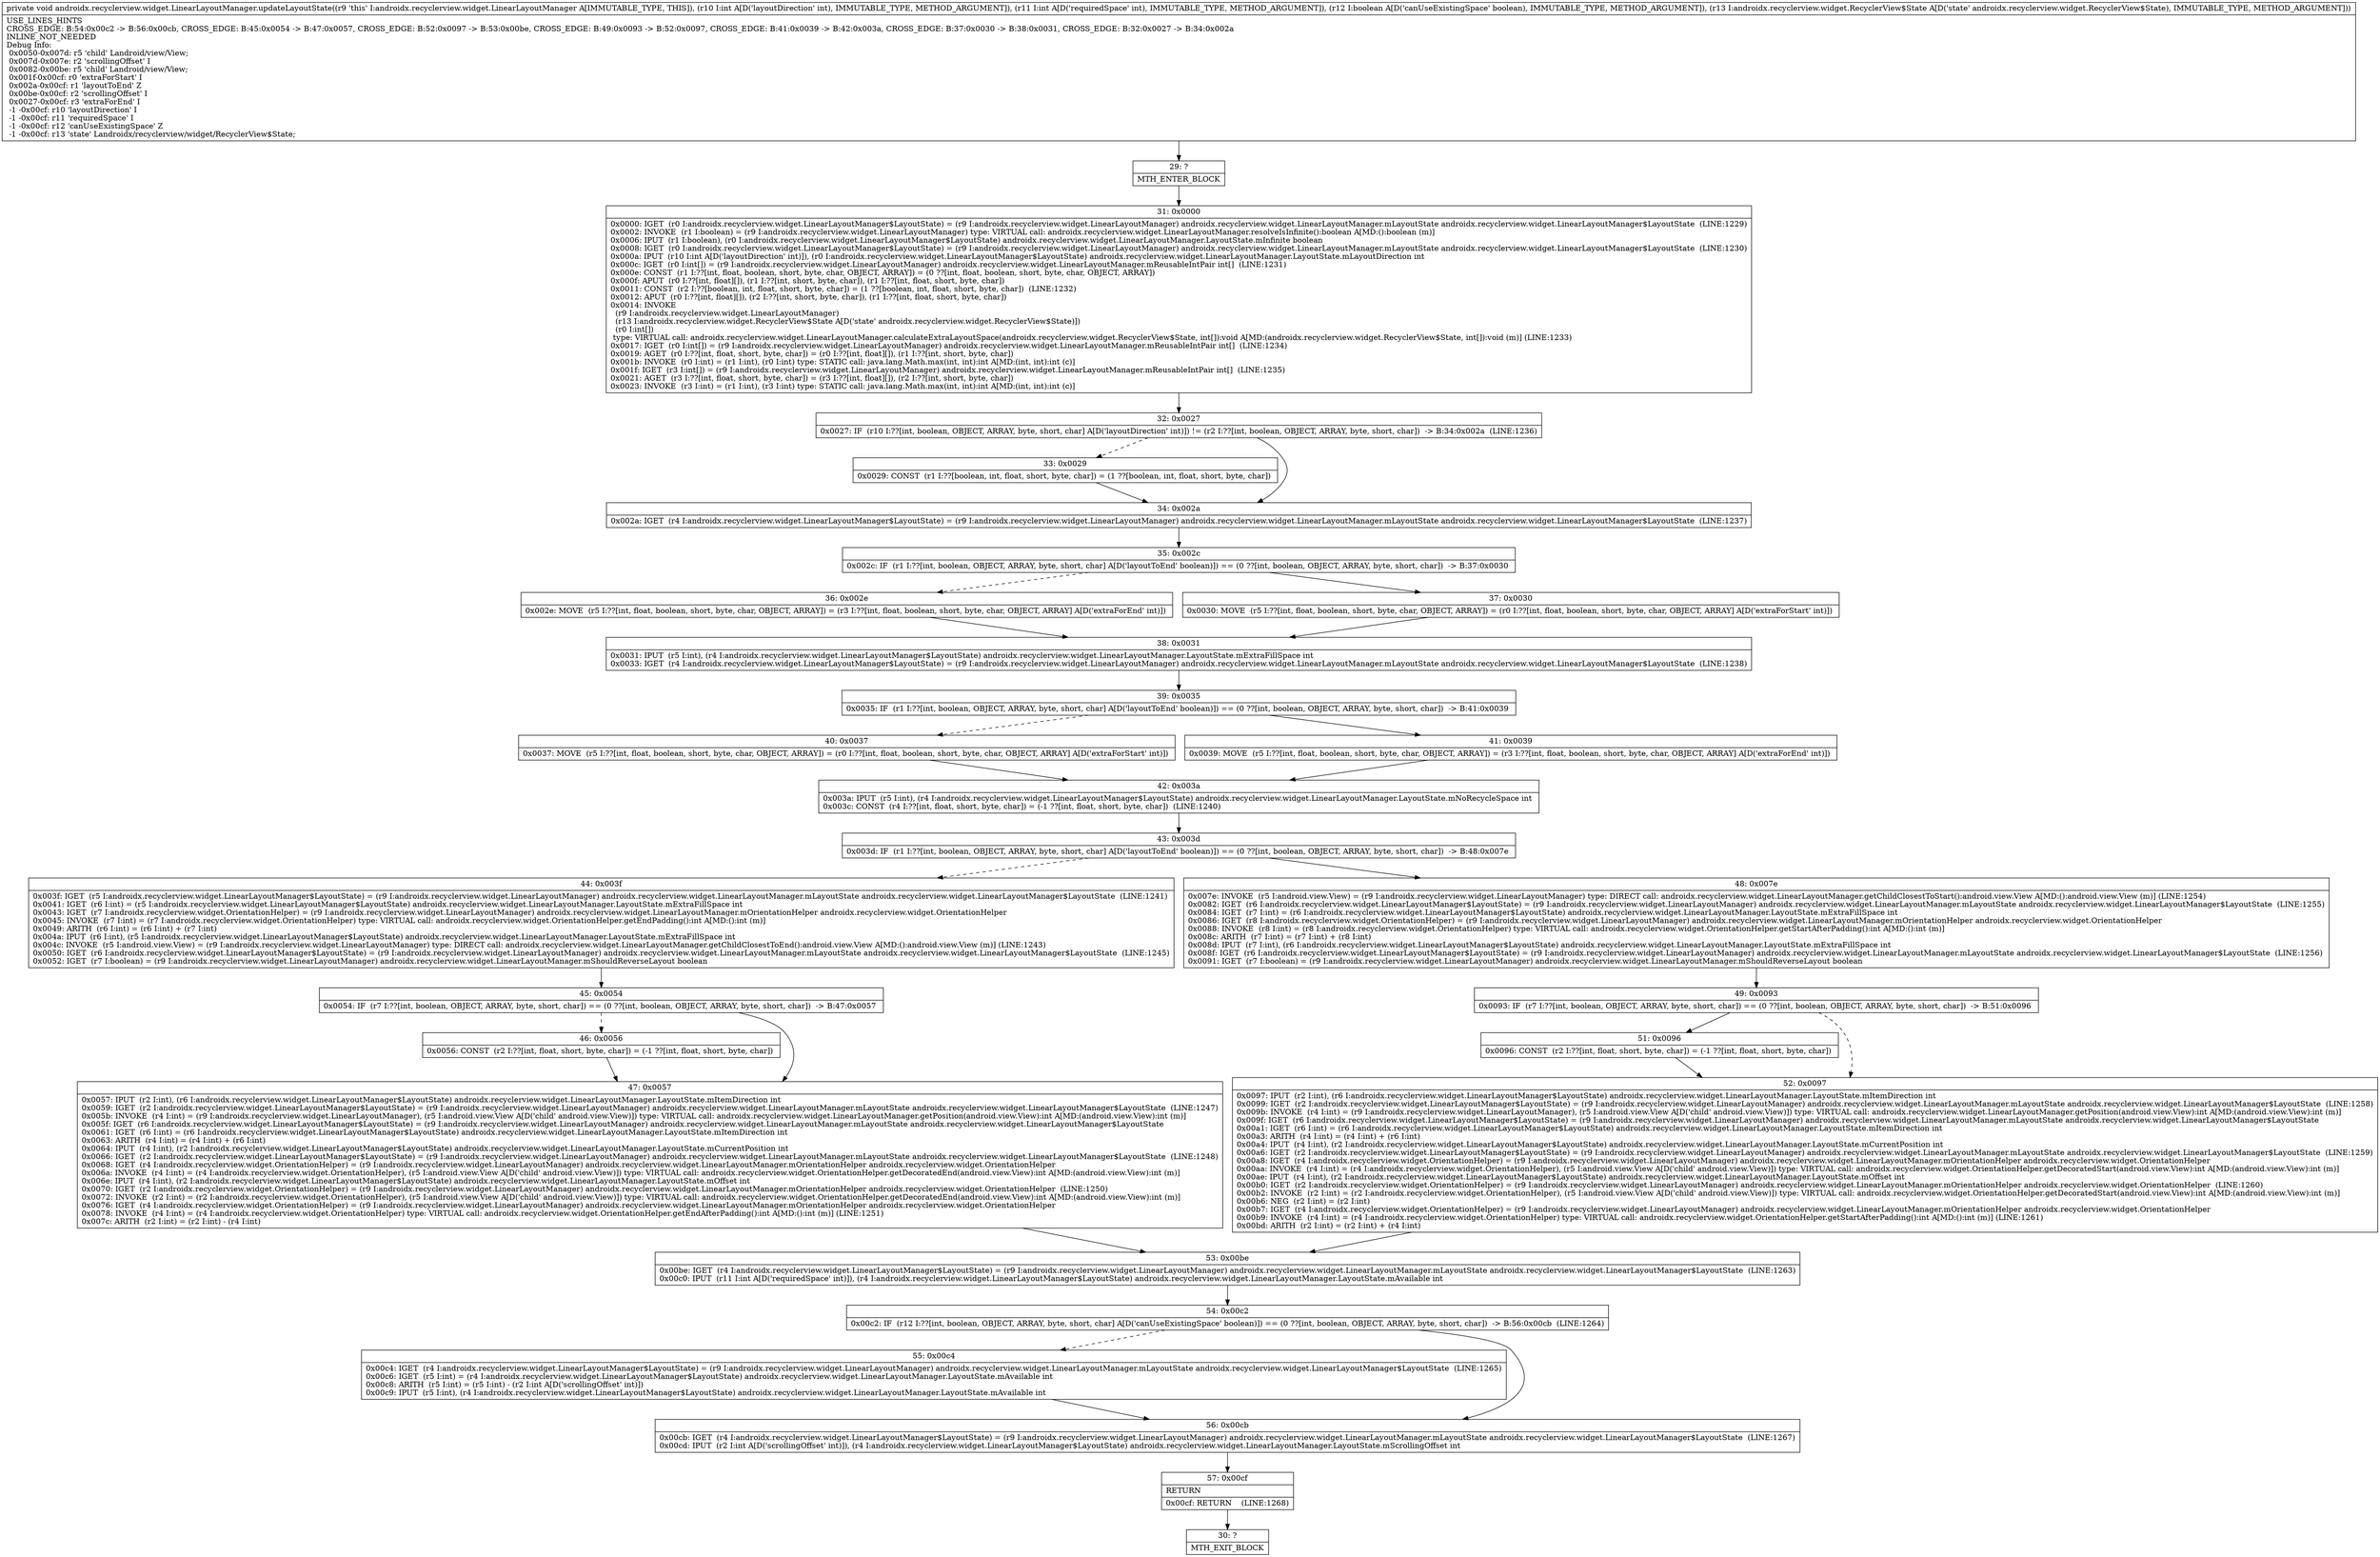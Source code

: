 digraph "CFG forandroidx.recyclerview.widget.LinearLayoutManager.updateLayoutState(IIZLandroidx\/recyclerview\/widget\/RecyclerView$State;)V" {
Node_29 [shape=record,label="{29\:\ ?|MTH_ENTER_BLOCK\l}"];
Node_31 [shape=record,label="{31\:\ 0x0000|0x0000: IGET  (r0 I:androidx.recyclerview.widget.LinearLayoutManager$LayoutState) = (r9 I:androidx.recyclerview.widget.LinearLayoutManager) androidx.recyclerview.widget.LinearLayoutManager.mLayoutState androidx.recyclerview.widget.LinearLayoutManager$LayoutState  (LINE:1229)\l0x0002: INVOKE  (r1 I:boolean) = (r9 I:androidx.recyclerview.widget.LinearLayoutManager) type: VIRTUAL call: androidx.recyclerview.widget.LinearLayoutManager.resolveIsInfinite():boolean A[MD:():boolean (m)]\l0x0006: IPUT  (r1 I:boolean), (r0 I:androidx.recyclerview.widget.LinearLayoutManager$LayoutState) androidx.recyclerview.widget.LinearLayoutManager.LayoutState.mInfinite boolean \l0x0008: IGET  (r0 I:androidx.recyclerview.widget.LinearLayoutManager$LayoutState) = (r9 I:androidx.recyclerview.widget.LinearLayoutManager) androidx.recyclerview.widget.LinearLayoutManager.mLayoutState androidx.recyclerview.widget.LinearLayoutManager$LayoutState  (LINE:1230)\l0x000a: IPUT  (r10 I:int A[D('layoutDirection' int)]), (r0 I:androidx.recyclerview.widget.LinearLayoutManager$LayoutState) androidx.recyclerview.widget.LinearLayoutManager.LayoutState.mLayoutDirection int \l0x000c: IGET  (r0 I:int[]) = (r9 I:androidx.recyclerview.widget.LinearLayoutManager) androidx.recyclerview.widget.LinearLayoutManager.mReusableIntPair int[]  (LINE:1231)\l0x000e: CONST  (r1 I:??[int, float, boolean, short, byte, char, OBJECT, ARRAY]) = (0 ??[int, float, boolean, short, byte, char, OBJECT, ARRAY]) \l0x000f: APUT  (r0 I:??[int, float][]), (r1 I:??[int, short, byte, char]), (r1 I:??[int, float, short, byte, char]) \l0x0011: CONST  (r2 I:??[boolean, int, float, short, byte, char]) = (1 ??[boolean, int, float, short, byte, char])  (LINE:1232)\l0x0012: APUT  (r0 I:??[int, float][]), (r2 I:??[int, short, byte, char]), (r1 I:??[int, float, short, byte, char]) \l0x0014: INVOKE  \l  (r9 I:androidx.recyclerview.widget.LinearLayoutManager)\l  (r13 I:androidx.recyclerview.widget.RecyclerView$State A[D('state' androidx.recyclerview.widget.RecyclerView$State)])\l  (r0 I:int[])\l type: VIRTUAL call: androidx.recyclerview.widget.LinearLayoutManager.calculateExtraLayoutSpace(androidx.recyclerview.widget.RecyclerView$State, int[]):void A[MD:(androidx.recyclerview.widget.RecyclerView$State, int[]):void (m)] (LINE:1233)\l0x0017: IGET  (r0 I:int[]) = (r9 I:androidx.recyclerview.widget.LinearLayoutManager) androidx.recyclerview.widget.LinearLayoutManager.mReusableIntPair int[]  (LINE:1234)\l0x0019: AGET  (r0 I:??[int, float, short, byte, char]) = (r0 I:??[int, float][]), (r1 I:??[int, short, byte, char]) \l0x001b: INVOKE  (r0 I:int) = (r1 I:int), (r0 I:int) type: STATIC call: java.lang.Math.max(int, int):int A[MD:(int, int):int (c)]\l0x001f: IGET  (r3 I:int[]) = (r9 I:androidx.recyclerview.widget.LinearLayoutManager) androidx.recyclerview.widget.LinearLayoutManager.mReusableIntPair int[]  (LINE:1235)\l0x0021: AGET  (r3 I:??[int, float, short, byte, char]) = (r3 I:??[int, float][]), (r2 I:??[int, short, byte, char]) \l0x0023: INVOKE  (r3 I:int) = (r1 I:int), (r3 I:int) type: STATIC call: java.lang.Math.max(int, int):int A[MD:(int, int):int (c)]\l}"];
Node_32 [shape=record,label="{32\:\ 0x0027|0x0027: IF  (r10 I:??[int, boolean, OBJECT, ARRAY, byte, short, char] A[D('layoutDirection' int)]) != (r2 I:??[int, boolean, OBJECT, ARRAY, byte, short, char])  \-\> B:34:0x002a  (LINE:1236)\l}"];
Node_33 [shape=record,label="{33\:\ 0x0029|0x0029: CONST  (r1 I:??[boolean, int, float, short, byte, char]) = (1 ??[boolean, int, float, short, byte, char]) \l}"];
Node_34 [shape=record,label="{34\:\ 0x002a|0x002a: IGET  (r4 I:androidx.recyclerview.widget.LinearLayoutManager$LayoutState) = (r9 I:androidx.recyclerview.widget.LinearLayoutManager) androidx.recyclerview.widget.LinearLayoutManager.mLayoutState androidx.recyclerview.widget.LinearLayoutManager$LayoutState  (LINE:1237)\l}"];
Node_35 [shape=record,label="{35\:\ 0x002c|0x002c: IF  (r1 I:??[int, boolean, OBJECT, ARRAY, byte, short, char] A[D('layoutToEnd' boolean)]) == (0 ??[int, boolean, OBJECT, ARRAY, byte, short, char])  \-\> B:37:0x0030 \l}"];
Node_36 [shape=record,label="{36\:\ 0x002e|0x002e: MOVE  (r5 I:??[int, float, boolean, short, byte, char, OBJECT, ARRAY]) = (r3 I:??[int, float, boolean, short, byte, char, OBJECT, ARRAY] A[D('extraForEnd' int)]) \l}"];
Node_38 [shape=record,label="{38\:\ 0x0031|0x0031: IPUT  (r5 I:int), (r4 I:androidx.recyclerview.widget.LinearLayoutManager$LayoutState) androidx.recyclerview.widget.LinearLayoutManager.LayoutState.mExtraFillSpace int \l0x0033: IGET  (r4 I:androidx.recyclerview.widget.LinearLayoutManager$LayoutState) = (r9 I:androidx.recyclerview.widget.LinearLayoutManager) androidx.recyclerview.widget.LinearLayoutManager.mLayoutState androidx.recyclerview.widget.LinearLayoutManager$LayoutState  (LINE:1238)\l}"];
Node_39 [shape=record,label="{39\:\ 0x0035|0x0035: IF  (r1 I:??[int, boolean, OBJECT, ARRAY, byte, short, char] A[D('layoutToEnd' boolean)]) == (0 ??[int, boolean, OBJECT, ARRAY, byte, short, char])  \-\> B:41:0x0039 \l}"];
Node_40 [shape=record,label="{40\:\ 0x0037|0x0037: MOVE  (r5 I:??[int, float, boolean, short, byte, char, OBJECT, ARRAY]) = (r0 I:??[int, float, boolean, short, byte, char, OBJECT, ARRAY] A[D('extraForStart' int)]) \l}"];
Node_42 [shape=record,label="{42\:\ 0x003a|0x003a: IPUT  (r5 I:int), (r4 I:androidx.recyclerview.widget.LinearLayoutManager$LayoutState) androidx.recyclerview.widget.LinearLayoutManager.LayoutState.mNoRecycleSpace int \l0x003c: CONST  (r4 I:??[int, float, short, byte, char]) = (\-1 ??[int, float, short, byte, char])  (LINE:1240)\l}"];
Node_43 [shape=record,label="{43\:\ 0x003d|0x003d: IF  (r1 I:??[int, boolean, OBJECT, ARRAY, byte, short, char] A[D('layoutToEnd' boolean)]) == (0 ??[int, boolean, OBJECT, ARRAY, byte, short, char])  \-\> B:48:0x007e \l}"];
Node_44 [shape=record,label="{44\:\ 0x003f|0x003f: IGET  (r5 I:androidx.recyclerview.widget.LinearLayoutManager$LayoutState) = (r9 I:androidx.recyclerview.widget.LinearLayoutManager) androidx.recyclerview.widget.LinearLayoutManager.mLayoutState androidx.recyclerview.widget.LinearLayoutManager$LayoutState  (LINE:1241)\l0x0041: IGET  (r6 I:int) = (r5 I:androidx.recyclerview.widget.LinearLayoutManager$LayoutState) androidx.recyclerview.widget.LinearLayoutManager.LayoutState.mExtraFillSpace int \l0x0043: IGET  (r7 I:androidx.recyclerview.widget.OrientationHelper) = (r9 I:androidx.recyclerview.widget.LinearLayoutManager) androidx.recyclerview.widget.LinearLayoutManager.mOrientationHelper androidx.recyclerview.widget.OrientationHelper \l0x0045: INVOKE  (r7 I:int) = (r7 I:androidx.recyclerview.widget.OrientationHelper) type: VIRTUAL call: androidx.recyclerview.widget.OrientationHelper.getEndPadding():int A[MD:():int (m)]\l0x0049: ARITH  (r6 I:int) = (r6 I:int) + (r7 I:int) \l0x004a: IPUT  (r6 I:int), (r5 I:androidx.recyclerview.widget.LinearLayoutManager$LayoutState) androidx.recyclerview.widget.LinearLayoutManager.LayoutState.mExtraFillSpace int \l0x004c: INVOKE  (r5 I:android.view.View) = (r9 I:androidx.recyclerview.widget.LinearLayoutManager) type: DIRECT call: androidx.recyclerview.widget.LinearLayoutManager.getChildClosestToEnd():android.view.View A[MD:():android.view.View (m)] (LINE:1243)\l0x0050: IGET  (r6 I:androidx.recyclerview.widget.LinearLayoutManager$LayoutState) = (r9 I:androidx.recyclerview.widget.LinearLayoutManager) androidx.recyclerview.widget.LinearLayoutManager.mLayoutState androidx.recyclerview.widget.LinearLayoutManager$LayoutState  (LINE:1245)\l0x0052: IGET  (r7 I:boolean) = (r9 I:androidx.recyclerview.widget.LinearLayoutManager) androidx.recyclerview.widget.LinearLayoutManager.mShouldReverseLayout boolean \l}"];
Node_45 [shape=record,label="{45\:\ 0x0054|0x0054: IF  (r7 I:??[int, boolean, OBJECT, ARRAY, byte, short, char]) == (0 ??[int, boolean, OBJECT, ARRAY, byte, short, char])  \-\> B:47:0x0057 \l}"];
Node_46 [shape=record,label="{46\:\ 0x0056|0x0056: CONST  (r2 I:??[int, float, short, byte, char]) = (\-1 ??[int, float, short, byte, char]) \l}"];
Node_47 [shape=record,label="{47\:\ 0x0057|0x0057: IPUT  (r2 I:int), (r6 I:androidx.recyclerview.widget.LinearLayoutManager$LayoutState) androidx.recyclerview.widget.LinearLayoutManager.LayoutState.mItemDirection int \l0x0059: IGET  (r2 I:androidx.recyclerview.widget.LinearLayoutManager$LayoutState) = (r9 I:androidx.recyclerview.widget.LinearLayoutManager) androidx.recyclerview.widget.LinearLayoutManager.mLayoutState androidx.recyclerview.widget.LinearLayoutManager$LayoutState  (LINE:1247)\l0x005b: INVOKE  (r4 I:int) = (r9 I:androidx.recyclerview.widget.LinearLayoutManager), (r5 I:android.view.View A[D('child' android.view.View)]) type: VIRTUAL call: androidx.recyclerview.widget.LinearLayoutManager.getPosition(android.view.View):int A[MD:(android.view.View):int (m)]\l0x005f: IGET  (r6 I:androidx.recyclerview.widget.LinearLayoutManager$LayoutState) = (r9 I:androidx.recyclerview.widget.LinearLayoutManager) androidx.recyclerview.widget.LinearLayoutManager.mLayoutState androidx.recyclerview.widget.LinearLayoutManager$LayoutState \l0x0061: IGET  (r6 I:int) = (r6 I:androidx.recyclerview.widget.LinearLayoutManager$LayoutState) androidx.recyclerview.widget.LinearLayoutManager.LayoutState.mItemDirection int \l0x0063: ARITH  (r4 I:int) = (r4 I:int) + (r6 I:int) \l0x0064: IPUT  (r4 I:int), (r2 I:androidx.recyclerview.widget.LinearLayoutManager$LayoutState) androidx.recyclerview.widget.LinearLayoutManager.LayoutState.mCurrentPosition int \l0x0066: IGET  (r2 I:androidx.recyclerview.widget.LinearLayoutManager$LayoutState) = (r9 I:androidx.recyclerview.widget.LinearLayoutManager) androidx.recyclerview.widget.LinearLayoutManager.mLayoutState androidx.recyclerview.widget.LinearLayoutManager$LayoutState  (LINE:1248)\l0x0068: IGET  (r4 I:androidx.recyclerview.widget.OrientationHelper) = (r9 I:androidx.recyclerview.widget.LinearLayoutManager) androidx.recyclerview.widget.LinearLayoutManager.mOrientationHelper androidx.recyclerview.widget.OrientationHelper \l0x006a: INVOKE  (r4 I:int) = (r4 I:androidx.recyclerview.widget.OrientationHelper), (r5 I:android.view.View A[D('child' android.view.View)]) type: VIRTUAL call: androidx.recyclerview.widget.OrientationHelper.getDecoratedEnd(android.view.View):int A[MD:(android.view.View):int (m)]\l0x006e: IPUT  (r4 I:int), (r2 I:androidx.recyclerview.widget.LinearLayoutManager$LayoutState) androidx.recyclerview.widget.LinearLayoutManager.LayoutState.mOffset int \l0x0070: IGET  (r2 I:androidx.recyclerview.widget.OrientationHelper) = (r9 I:androidx.recyclerview.widget.LinearLayoutManager) androidx.recyclerview.widget.LinearLayoutManager.mOrientationHelper androidx.recyclerview.widget.OrientationHelper  (LINE:1250)\l0x0072: INVOKE  (r2 I:int) = (r2 I:androidx.recyclerview.widget.OrientationHelper), (r5 I:android.view.View A[D('child' android.view.View)]) type: VIRTUAL call: androidx.recyclerview.widget.OrientationHelper.getDecoratedEnd(android.view.View):int A[MD:(android.view.View):int (m)]\l0x0076: IGET  (r4 I:androidx.recyclerview.widget.OrientationHelper) = (r9 I:androidx.recyclerview.widget.LinearLayoutManager) androidx.recyclerview.widget.LinearLayoutManager.mOrientationHelper androidx.recyclerview.widget.OrientationHelper \l0x0078: INVOKE  (r4 I:int) = (r4 I:androidx.recyclerview.widget.OrientationHelper) type: VIRTUAL call: androidx.recyclerview.widget.OrientationHelper.getEndAfterPadding():int A[MD:():int (m)] (LINE:1251)\l0x007c: ARITH  (r2 I:int) = (r2 I:int) \- (r4 I:int) \l}"];
Node_53 [shape=record,label="{53\:\ 0x00be|0x00be: IGET  (r4 I:androidx.recyclerview.widget.LinearLayoutManager$LayoutState) = (r9 I:androidx.recyclerview.widget.LinearLayoutManager) androidx.recyclerview.widget.LinearLayoutManager.mLayoutState androidx.recyclerview.widget.LinearLayoutManager$LayoutState  (LINE:1263)\l0x00c0: IPUT  (r11 I:int A[D('requiredSpace' int)]), (r4 I:androidx.recyclerview.widget.LinearLayoutManager$LayoutState) androidx.recyclerview.widget.LinearLayoutManager.LayoutState.mAvailable int \l}"];
Node_54 [shape=record,label="{54\:\ 0x00c2|0x00c2: IF  (r12 I:??[int, boolean, OBJECT, ARRAY, byte, short, char] A[D('canUseExistingSpace' boolean)]) == (0 ??[int, boolean, OBJECT, ARRAY, byte, short, char])  \-\> B:56:0x00cb  (LINE:1264)\l}"];
Node_55 [shape=record,label="{55\:\ 0x00c4|0x00c4: IGET  (r4 I:androidx.recyclerview.widget.LinearLayoutManager$LayoutState) = (r9 I:androidx.recyclerview.widget.LinearLayoutManager) androidx.recyclerview.widget.LinearLayoutManager.mLayoutState androidx.recyclerview.widget.LinearLayoutManager$LayoutState  (LINE:1265)\l0x00c6: IGET  (r5 I:int) = (r4 I:androidx.recyclerview.widget.LinearLayoutManager$LayoutState) androidx.recyclerview.widget.LinearLayoutManager.LayoutState.mAvailable int \l0x00c8: ARITH  (r5 I:int) = (r5 I:int) \- (r2 I:int A[D('scrollingOffset' int)]) \l0x00c9: IPUT  (r5 I:int), (r4 I:androidx.recyclerview.widget.LinearLayoutManager$LayoutState) androidx.recyclerview.widget.LinearLayoutManager.LayoutState.mAvailable int \l}"];
Node_56 [shape=record,label="{56\:\ 0x00cb|0x00cb: IGET  (r4 I:androidx.recyclerview.widget.LinearLayoutManager$LayoutState) = (r9 I:androidx.recyclerview.widget.LinearLayoutManager) androidx.recyclerview.widget.LinearLayoutManager.mLayoutState androidx.recyclerview.widget.LinearLayoutManager$LayoutState  (LINE:1267)\l0x00cd: IPUT  (r2 I:int A[D('scrollingOffset' int)]), (r4 I:androidx.recyclerview.widget.LinearLayoutManager$LayoutState) androidx.recyclerview.widget.LinearLayoutManager.LayoutState.mScrollingOffset int \l}"];
Node_57 [shape=record,label="{57\:\ 0x00cf|RETURN\l|0x00cf: RETURN    (LINE:1268)\l}"];
Node_30 [shape=record,label="{30\:\ ?|MTH_EXIT_BLOCK\l}"];
Node_48 [shape=record,label="{48\:\ 0x007e|0x007e: INVOKE  (r5 I:android.view.View) = (r9 I:androidx.recyclerview.widget.LinearLayoutManager) type: DIRECT call: androidx.recyclerview.widget.LinearLayoutManager.getChildClosestToStart():android.view.View A[MD:():android.view.View (m)] (LINE:1254)\l0x0082: IGET  (r6 I:androidx.recyclerview.widget.LinearLayoutManager$LayoutState) = (r9 I:androidx.recyclerview.widget.LinearLayoutManager) androidx.recyclerview.widget.LinearLayoutManager.mLayoutState androidx.recyclerview.widget.LinearLayoutManager$LayoutState  (LINE:1255)\l0x0084: IGET  (r7 I:int) = (r6 I:androidx.recyclerview.widget.LinearLayoutManager$LayoutState) androidx.recyclerview.widget.LinearLayoutManager.LayoutState.mExtraFillSpace int \l0x0086: IGET  (r8 I:androidx.recyclerview.widget.OrientationHelper) = (r9 I:androidx.recyclerview.widget.LinearLayoutManager) androidx.recyclerview.widget.LinearLayoutManager.mOrientationHelper androidx.recyclerview.widget.OrientationHelper \l0x0088: INVOKE  (r8 I:int) = (r8 I:androidx.recyclerview.widget.OrientationHelper) type: VIRTUAL call: androidx.recyclerview.widget.OrientationHelper.getStartAfterPadding():int A[MD:():int (m)]\l0x008c: ARITH  (r7 I:int) = (r7 I:int) + (r8 I:int) \l0x008d: IPUT  (r7 I:int), (r6 I:androidx.recyclerview.widget.LinearLayoutManager$LayoutState) androidx.recyclerview.widget.LinearLayoutManager.LayoutState.mExtraFillSpace int \l0x008f: IGET  (r6 I:androidx.recyclerview.widget.LinearLayoutManager$LayoutState) = (r9 I:androidx.recyclerview.widget.LinearLayoutManager) androidx.recyclerview.widget.LinearLayoutManager.mLayoutState androidx.recyclerview.widget.LinearLayoutManager$LayoutState  (LINE:1256)\l0x0091: IGET  (r7 I:boolean) = (r9 I:androidx.recyclerview.widget.LinearLayoutManager) androidx.recyclerview.widget.LinearLayoutManager.mShouldReverseLayout boolean \l}"];
Node_49 [shape=record,label="{49\:\ 0x0093|0x0093: IF  (r7 I:??[int, boolean, OBJECT, ARRAY, byte, short, char]) == (0 ??[int, boolean, OBJECT, ARRAY, byte, short, char])  \-\> B:51:0x0096 \l}"];
Node_51 [shape=record,label="{51\:\ 0x0096|0x0096: CONST  (r2 I:??[int, float, short, byte, char]) = (\-1 ??[int, float, short, byte, char]) \l}"];
Node_52 [shape=record,label="{52\:\ 0x0097|0x0097: IPUT  (r2 I:int), (r6 I:androidx.recyclerview.widget.LinearLayoutManager$LayoutState) androidx.recyclerview.widget.LinearLayoutManager.LayoutState.mItemDirection int \l0x0099: IGET  (r2 I:androidx.recyclerview.widget.LinearLayoutManager$LayoutState) = (r9 I:androidx.recyclerview.widget.LinearLayoutManager) androidx.recyclerview.widget.LinearLayoutManager.mLayoutState androidx.recyclerview.widget.LinearLayoutManager$LayoutState  (LINE:1258)\l0x009b: INVOKE  (r4 I:int) = (r9 I:androidx.recyclerview.widget.LinearLayoutManager), (r5 I:android.view.View A[D('child' android.view.View)]) type: VIRTUAL call: androidx.recyclerview.widget.LinearLayoutManager.getPosition(android.view.View):int A[MD:(android.view.View):int (m)]\l0x009f: IGET  (r6 I:androidx.recyclerview.widget.LinearLayoutManager$LayoutState) = (r9 I:androidx.recyclerview.widget.LinearLayoutManager) androidx.recyclerview.widget.LinearLayoutManager.mLayoutState androidx.recyclerview.widget.LinearLayoutManager$LayoutState \l0x00a1: IGET  (r6 I:int) = (r6 I:androidx.recyclerview.widget.LinearLayoutManager$LayoutState) androidx.recyclerview.widget.LinearLayoutManager.LayoutState.mItemDirection int \l0x00a3: ARITH  (r4 I:int) = (r4 I:int) + (r6 I:int) \l0x00a4: IPUT  (r4 I:int), (r2 I:androidx.recyclerview.widget.LinearLayoutManager$LayoutState) androidx.recyclerview.widget.LinearLayoutManager.LayoutState.mCurrentPosition int \l0x00a6: IGET  (r2 I:androidx.recyclerview.widget.LinearLayoutManager$LayoutState) = (r9 I:androidx.recyclerview.widget.LinearLayoutManager) androidx.recyclerview.widget.LinearLayoutManager.mLayoutState androidx.recyclerview.widget.LinearLayoutManager$LayoutState  (LINE:1259)\l0x00a8: IGET  (r4 I:androidx.recyclerview.widget.OrientationHelper) = (r9 I:androidx.recyclerview.widget.LinearLayoutManager) androidx.recyclerview.widget.LinearLayoutManager.mOrientationHelper androidx.recyclerview.widget.OrientationHelper \l0x00aa: INVOKE  (r4 I:int) = (r4 I:androidx.recyclerview.widget.OrientationHelper), (r5 I:android.view.View A[D('child' android.view.View)]) type: VIRTUAL call: androidx.recyclerview.widget.OrientationHelper.getDecoratedStart(android.view.View):int A[MD:(android.view.View):int (m)]\l0x00ae: IPUT  (r4 I:int), (r2 I:androidx.recyclerview.widget.LinearLayoutManager$LayoutState) androidx.recyclerview.widget.LinearLayoutManager.LayoutState.mOffset int \l0x00b0: IGET  (r2 I:androidx.recyclerview.widget.OrientationHelper) = (r9 I:androidx.recyclerview.widget.LinearLayoutManager) androidx.recyclerview.widget.LinearLayoutManager.mOrientationHelper androidx.recyclerview.widget.OrientationHelper  (LINE:1260)\l0x00b2: INVOKE  (r2 I:int) = (r2 I:androidx.recyclerview.widget.OrientationHelper), (r5 I:android.view.View A[D('child' android.view.View)]) type: VIRTUAL call: androidx.recyclerview.widget.OrientationHelper.getDecoratedStart(android.view.View):int A[MD:(android.view.View):int (m)]\l0x00b6: NEG  (r2 I:int) = (r2 I:int) \l0x00b7: IGET  (r4 I:androidx.recyclerview.widget.OrientationHelper) = (r9 I:androidx.recyclerview.widget.LinearLayoutManager) androidx.recyclerview.widget.LinearLayoutManager.mOrientationHelper androidx.recyclerview.widget.OrientationHelper \l0x00b9: INVOKE  (r4 I:int) = (r4 I:androidx.recyclerview.widget.OrientationHelper) type: VIRTUAL call: androidx.recyclerview.widget.OrientationHelper.getStartAfterPadding():int A[MD:():int (m)] (LINE:1261)\l0x00bd: ARITH  (r2 I:int) = (r2 I:int) + (r4 I:int) \l}"];
Node_41 [shape=record,label="{41\:\ 0x0039|0x0039: MOVE  (r5 I:??[int, float, boolean, short, byte, char, OBJECT, ARRAY]) = (r3 I:??[int, float, boolean, short, byte, char, OBJECT, ARRAY] A[D('extraForEnd' int)]) \l}"];
Node_37 [shape=record,label="{37\:\ 0x0030|0x0030: MOVE  (r5 I:??[int, float, boolean, short, byte, char, OBJECT, ARRAY]) = (r0 I:??[int, float, boolean, short, byte, char, OBJECT, ARRAY] A[D('extraForStart' int)]) \l}"];
MethodNode[shape=record,label="{private void androidx.recyclerview.widget.LinearLayoutManager.updateLayoutState((r9 'this' I:androidx.recyclerview.widget.LinearLayoutManager A[IMMUTABLE_TYPE, THIS]), (r10 I:int A[D('layoutDirection' int), IMMUTABLE_TYPE, METHOD_ARGUMENT]), (r11 I:int A[D('requiredSpace' int), IMMUTABLE_TYPE, METHOD_ARGUMENT]), (r12 I:boolean A[D('canUseExistingSpace' boolean), IMMUTABLE_TYPE, METHOD_ARGUMENT]), (r13 I:androidx.recyclerview.widget.RecyclerView$State A[D('state' androidx.recyclerview.widget.RecyclerView$State), IMMUTABLE_TYPE, METHOD_ARGUMENT]))  | USE_LINES_HINTS\lCROSS_EDGE: B:54:0x00c2 \-\> B:56:0x00cb, CROSS_EDGE: B:45:0x0054 \-\> B:47:0x0057, CROSS_EDGE: B:52:0x0097 \-\> B:53:0x00be, CROSS_EDGE: B:49:0x0093 \-\> B:52:0x0097, CROSS_EDGE: B:41:0x0039 \-\> B:42:0x003a, CROSS_EDGE: B:37:0x0030 \-\> B:38:0x0031, CROSS_EDGE: B:32:0x0027 \-\> B:34:0x002a\lINLINE_NOT_NEEDED\lDebug Info:\l  0x0050\-0x007d: r5 'child' Landroid\/view\/View;\l  0x007d\-0x007e: r2 'scrollingOffset' I\l  0x0082\-0x00be: r5 'child' Landroid\/view\/View;\l  0x001f\-0x00cf: r0 'extraForStart' I\l  0x002a\-0x00cf: r1 'layoutToEnd' Z\l  0x00be\-0x00cf: r2 'scrollingOffset' I\l  0x0027\-0x00cf: r3 'extraForEnd' I\l  \-1 \-0x00cf: r10 'layoutDirection' I\l  \-1 \-0x00cf: r11 'requiredSpace' I\l  \-1 \-0x00cf: r12 'canUseExistingSpace' Z\l  \-1 \-0x00cf: r13 'state' Landroidx\/recyclerview\/widget\/RecyclerView$State;\l}"];
MethodNode -> Node_29;Node_29 -> Node_31;
Node_31 -> Node_32;
Node_32 -> Node_33[style=dashed];
Node_32 -> Node_34;
Node_33 -> Node_34;
Node_34 -> Node_35;
Node_35 -> Node_36[style=dashed];
Node_35 -> Node_37;
Node_36 -> Node_38;
Node_38 -> Node_39;
Node_39 -> Node_40[style=dashed];
Node_39 -> Node_41;
Node_40 -> Node_42;
Node_42 -> Node_43;
Node_43 -> Node_44[style=dashed];
Node_43 -> Node_48;
Node_44 -> Node_45;
Node_45 -> Node_46[style=dashed];
Node_45 -> Node_47;
Node_46 -> Node_47;
Node_47 -> Node_53;
Node_53 -> Node_54;
Node_54 -> Node_55[style=dashed];
Node_54 -> Node_56;
Node_55 -> Node_56;
Node_56 -> Node_57;
Node_57 -> Node_30;
Node_48 -> Node_49;
Node_49 -> Node_51;
Node_49 -> Node_52[style=dashed];
Node_51 -> Node_52;
Node_52 -> Node_53;
Node_41 -> Node_42;
Node_37 -> Node_38;
}

